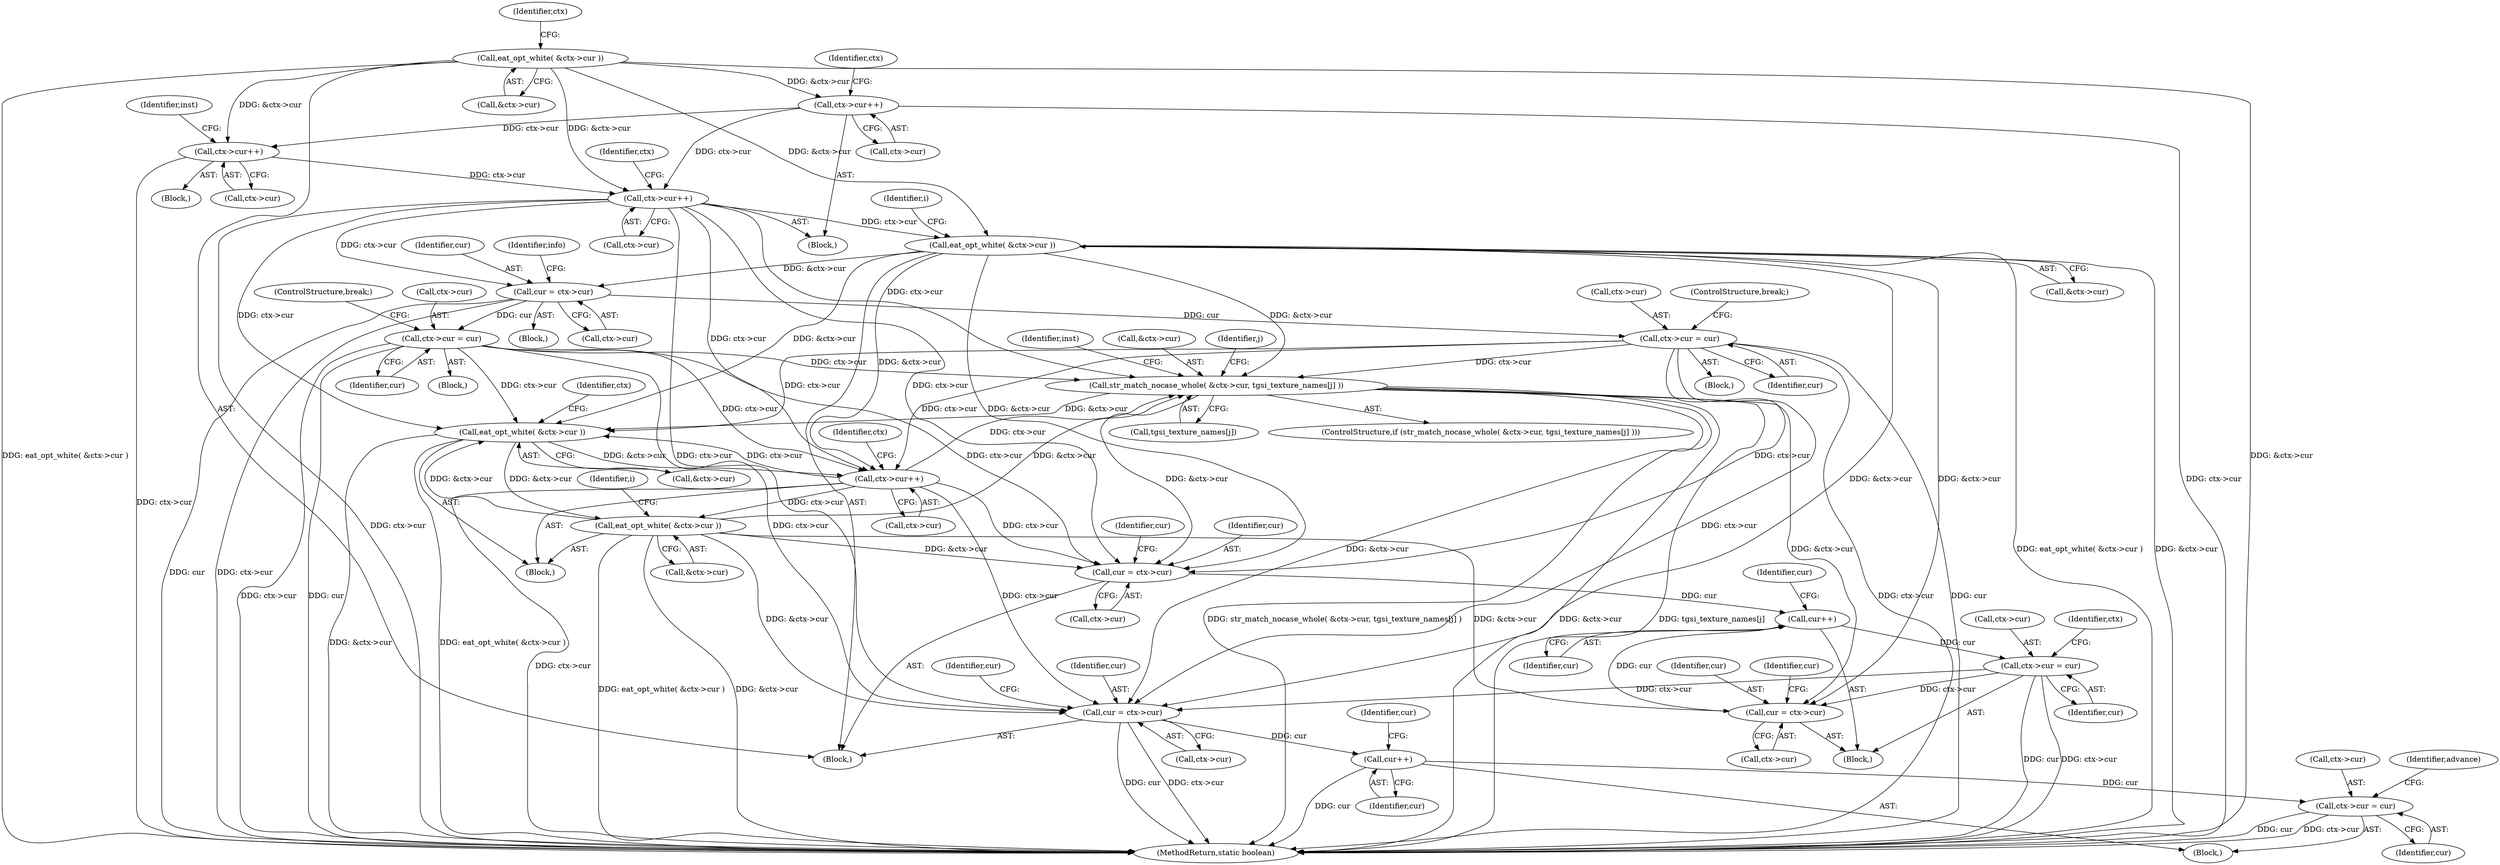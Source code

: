 digraph "0_virglrenderer_e534b51ca3c3cd25f3990589932a9ed711c59b27@array" {
"1002621" [label="(Call,str_match_nocase_whole( &ctx->cur, tgsi_texture_names[j] ))"];
"1002551" [label="(Call,ctx->cur++)"];
"1002533" [label="(Call,eat_opt_white( &ctx->cur ))"];
"1002431" [label="(Call,ctx->cur = cur)"];
"1002382" [label="(Call,cur = ctx->cur)"];
"1002363" [label="(Call,ctx->cur++)"];
"1002246" [label="(Call,eat_opt_white( &ctx->cur ))"];
"1002270" [label="(Call,ctx->cur++)"];
"1002282" [label="(Call,ctx->cur++)"];
"1002367" [label="(Call,eat_opt_white( &ctx->cur ))"];
"1002414" [label="(Call,ctx->cur = cur)"];
"1002555" [label="(Call,eat_opt_white( &ctx->cur ))"];
"1002621" [label="(Call,str_match_nocase_whole( &ctx->cur, tgsi_texture_names[j] ))"];
"1002655" [label="(Call,cur = ctx->cur)"];
"1002680" [label="(Call,cur++)"];
"1002685" [label="(Call,ctx->cur = cur)"];
"1002702" [label="(Call,cur = ctx->cur)"];
"1002717" [label="(Call,cur = ctx->cur)"];
"1002736" [label="(Call,cur++)"];
"1002768" [label="(Call,ctx->cur = cur)"];
"1002533" [label="(Call,eat_opt_white( &ctx->cur ))"];
"1002693" [label="(Identifier,ctx)"];
"1002655" [label="(Call,cur = ctx->cur)"];
"1002719" [label="(Call,ctx->cur)"];
"1002740" [label="(Identifier,cur)"];
"1002432" [label="(Call,ctx->cur)"];
"1002419" [label="(ControlStructure,break;)"];
"1002542" [label="(Identifier,ctx)"];
"1002703" [label="(Identifier,cur)"];
"1002436" [label="(ControlStructure,break;)"];
"1002363" [label="(Call,ctx->cur++)"];
"1002281" [label="(Block,)"];
"1002689" [label="(Identifier,cur)"];
"1002737" [label="(Identifier,cur)"];
"1002768" [label="(Call,ctx->cur = cur)"];
"1002367" [label="(Call,eat_opt_white( &ctx->cur ))"];
"1002622" [label="(Call,&ctx->cur)"];
"1002702" [label="(Call,cur = ctx->cur)"];
"1002626" [label="(Call,tgsi_texture_names[j])"];
"1002552" [label="(Call,ctx->cur)"];
"1002246" [label="(Call,eat_opt_white( &ctx->cur ))"];
"1002289" [label="(Identifier,inst)"];
"1002657" [label="(Call,ctx->cur)"];
"1002684" [label="(Identifier,cur)"];
"1002686" [label="(Call,ctx->cur)"];
"1002772" [label="(Identifier,cur)"];
"1002618" [label="(Identifier,j)"];
"1002769" [label="(Call,ctx->cur)"];
"1002532" [label="(Block,)"];
"1002430" [label="(Block,)"];
"1002282" [label="(Call,ctx->cur++)"];
"1002414" [label="(Call,ctx->cur = cur)"];
"1002717" [label="(Call,cur = ctx->cur)"];
"1002374" [label="(Identifier,i)"];
"1002382" [label="(Call,cur = ctx->cur)"];
"1002415" [label="(Call,ctx->cur)"];
"1002704" [label="(Call,ctx->cur)"];
"1002370" [label="(Identifier,ctx)"];
"1002270" [label="(Call,ctx->cur++)"];
"1002718" [label="(Identifier,cur)"];
"1002662" [label="(Identifier,cur)"];
"1002233" [label="(Block,)"];
"1002685" [label="(Call,ctx->cur = cur)"];
"1002724" [label="(Identifier,cur)"];
"1002255" [label="(Identifier,ctx)"];
"1002633" [label="(Identifier,inst)"];
"1002620" [label="(ControlStructure,if (str_match_nocase_whole( &ctx->cur, tgsi_texture_names[j] )))"];
"1002681" [label="(Identifier,cur)"];
"1002774" [label="(Identifier,advance)"];
"1002679" [label="(Block,)"];
"1002431" [label="(Call,ctx->cur = cur)"];
"1004167" [label="(MethodReturn,static boolean)"];
"1002621" [label="(Call,str_match_nocase_whole( &ctx->cur, tgsi_texture_names[j] ))"];
"1002709" [label="(Identifier,cur)"];
"1002551" [label="(Call,ctx->cur++)"];
"1002258" [label="(Block,)"];
"1002656" [label="(Identifier,cur)"];
"1002558" [label="(Identifier,ctx)"];
"1002435" [label="(Identifier,cur)"];
"1002247" [label="(Call,&ctx->cur)"];
"1002680" [label="(Call,cur++)"];
"1002736" [label="(Call,cur++)"];
"1002383" [label="(Identifier,cur)"];
"1002364" [label="(Call,ctx->cur)"];
"1002381" [label="(Block,)"];
"1002388" [label="(Identifier,info)"];
"1002734" [label="(Block,)"];
"1002562" [label="(Identifier,i)"];
"1002418" [label="(Identifier,cur)"];
"1002556" [label="(Call,&ctx->cur)"];
"1002278" [label="(Identifier,ctx)"];
"1002368" [label="(Call,&ctx->cur)"];
"1002283" [label="(Call,ctx->cur)"];
"1002413" [label="(Block,)"];
"1002384" [label="(Call,ctx->cur)"];
"1002555" [label="(Call,eat_opt_white( &ctx->cur ))"];
"1002534" [label="(Call,&ctx->cur)"];
"1002271" [label="(Call,ctx->cur)"];
"1002621" -> "1002620"  [label="AST: "];
"1002621" -> "1002626"  [label="CFG: "];
"1002622" -> "1002621"  [label="AST: "];
"1002626" -> "1002621"  [label="AST: "];
"1002633" -> "1002621"  [label="CFG: "];
"1002618" -> "1002621"  [label="CFG: "];
"1002621" -> "1004167"  [label="DDG: tgsi_texture_names[j]"];
"1002621" -> "1004167"  [label="DDG: str_match_nocase_whole( &ctx->cur, tgsi_texture_names[j] )"];
"1002621" -> "1004167"  [label="DDG: &ctx->cur"];
"1002621" -> "1002533"  [label="DDG: &ctx->cur"];
"1002551" -> "1002621"  [label="DDG: ctx->cur"];
"1002431" -> "1002621"  [label="DDG: ctx->cur"];
"1002363" -> "1002621"  [label="DDG: ctx->cur"];
"1002414" -> "1002621"  [label="DDG: ctx->cur"];
"1002555" -> "1002621"  [label="DDG: &ctx->cur"];
"1002367" -> "1002621"  [label="DDG: &ctx->cur"];
"1002621" -> "1002655"  [label="DDG: &ctx->cur"];
"1002621" -> "1002702"  [label="DDG: &ctx->cur"];
"1002621" -> "1002717"  [label="DDG: &ctx->cur"];
"1002551" -> "1002532"  [label="AST: "];
"1002551" -> "1002552"  [label="CFG: "];
"1002552" -> "1002551"  [label="AST: "];
"1002558" -> "1002551"  [label="CFG: "];
"1002551" -> "1004167"  [label="DDG: ctx->cur"];
"1002551" -> "1002533"  [label="DDG: ctx->cur"];
"1002533" -> "1002551"  [label="DDG: &ctx->cur"];
"1002431" -> "1002551"  [label="DDG: ctx->cur"];
"1002363" -> "1002551"  [label="DDG: ctx->cur"];
"1002414" -> "1002551"  [label="DDG: ctx->cur"];
"1002367" -> "1002551"  [label="DDG: &ctx->cur"];
"1002551" -> "1002555"  [label="DDG: ctx->cur"];
"1002551" -> "1002655"  [label="DDG: ctx->cur"];
"1002551" -> "1002717"  [label="DDG: ctx->cur"];
"1002533" -> "1002532"  [label="AST: "];
"1002533" -> "1002534"  [label="CFG: "];
"1002534" -> "1002533"  [label="AST: "];
"1002542" -> "1002533"  [label="CFG: "];
"1002533" -> "1004167"  [label="DDG: &ctx->cur"];
"1002533" -> "1004167"  [label="DDG: eat_opt_white( &ctx->cur )"];
"1002431" -> "1002533"  [label="DDG: ctx->cur"];
"1002363" -> "1002533"  [label="DDG: ctx->cur"];
"1002414" -> "1002533"  [label="DDG: ctx->cur"];
"1002555" -> "1002533"  [label="DDG: &ctx->cur"];
"1002367" -> "1002533"  [label="DDG: &ctx->cur"];
"1002533" -> "1002555"  [label="DDG: &ctx->cur"];
"1002431" -> "1002430"  [label="AST: "];
"1002431" -> "1002435"  [label="CFG: "];
"1002432" -> "1002431"  [label="AST: "];
"1002435" -> "1002431"  [label="AST: "];
"1002436" -> "1002431"  [label="CFG: "];
"1002431" -> "1004167"  [label="DDG: ctx->cur"];
"1002431" -> "1004167"  [label="DDG: cur"];
"1002382" -> "1002431"  [label="DDG: cur"];
"1002431" -> "1002655"  [label="DDG: ctx->cur"];
"1002431" -> "1002717"  [label="DDG: ctx->cur"];
"1002382" -> "1002381"  [label="AST: "];
"1002382" -> "1002384"  [label="CFG: "];
"1002383" -> "1002382"  [label="AST: "];
"1002384" -> "1002382"  [label="AST: "];
"1002388" -> "1002382"  [label="CFG: "];
"1002382" -> "1004167"  [label="DDG: cur"];
"1002382" -> "1004167"  [label="DDG: ctx->cur"];
"1002363" -> "1002382"  [label="DDG: ctx->cur"];
"1002367" -> "1002382"  [label="DDG: &ctx->cur"];
"1002382" -> "1002414"  [label="DDG: cur"];
"1002363" -> "1002258"  [label="AST: "];
"1002363" -> "1002364"  [label="CFG: "];
"1002364" -> "1002363"  [label="AST: "];
"1002370" -> "1002363"  [label="CFG: "];
"1002363" -> "1004167"  [label="DDG: ctx->cur"];
"1002246" -> "1002363"  [label="DDG: &ctx->cur"];
"1002270" -> "1002363"  [label="DDG: ctx->cur"];
"1002282" -> "1002363"  [label="DDG: ctx->cur"];
"1002363" -> "1002367"  [label="DDG: ctx->cur"];
"1002363" -> "1002655"  [label="DDG: ctx->cur"];
"1002363" -> "1002717"  [label="DDG: ctx->cur"];
"1002246" -> "1002233"  [label="AST: "];
"1002246" -> "1002247"  [label="CFG: "];
"1002247" -> "1002246"  [label="AST: "];
"1002255" -> "1002246"  [label="CFG: "];
"1002246" -> "1004167"  [label="DDG: eat_opt_white( &ctx->cur )"];
"1002246" -> "1004167"  [label="DDG: &ctx->cur"];
"1002246" -> "1002270"  [label="DDG: &ctx->cur"];
"1002246" -> "1002282"  [label="DDG: &ctx->cur"];
"1002246" -> "1002367"  [label="DDG: &ctx->cur"];
"1002270" -> "1002258"  [label="AST: "];
"1002270" -> "1002271"  [label="CFG: "];
"1002271" -> "1002270"  [label="AST: "];
"1002278" -> "1002270"  [label="CFG: "];
"1002270" -> "1004167"  [label="DDG: ctx->cur"];
"1002270" -> "1002282"  [label="DDG: ctx->cur"];
"1002282" -> "1002281"  [label="AST: "];
"1002282" -> "1002283"  [label="CFG: "];
"1002283" -> "1002282"  [label="AST: "];
"1002289" -> "1002282"  [label="CFG: "];
"1002282" -> "1004167"  [label="DDG: ctx->cur"];
"1002367" -> "1002233"  [label="AST: "];
"1002367" -> "1002368"  [label="CFG: "];
"1002368" -> "1002367"  [label="AST: "];
"1002374" -> "1002367"  [label="CFG: "];
"1002367" -> "1004167"  [label="DDG: eat_opt_white( &ctx->cur )"];
"1002367" -> "1004167"  [label="DDG: &ctx->cur"];
"1002367" -> "1002655"  [label="DDG: &ctx->cur"];
"1002367" -> "1002702"  [label="DDG: &ctx->cur"];
"1002367" -> "1002717"  [label="DDG: &ctx->cur"];
"1002414" -> "1002413"  [label="AST: "];
"1002414" -> "1002418"  [label="CFG: "];
"1002415" -> "1002414"  [label="AST: "];
"1002418" -> "1002414"  [label="AST: "];
"1002419" -> "1002414"  [label="CFG: "];
"1002414" -> "1004167"  [label="DDG: cur"];
"1002414" -> "1004167"  [label="DDG: ctx->cur"];
"1002414" -> "1002655"  [label="DDG: ctx->cur"];
"1002414" -> "1002717"  [label="DDG: ctx->cur"];
"1002555" -> "1002532"  [label="AST: "];
"1002555" -> "1002556"  [label="CFG: "];
"1002556" -> "1002555"  [label="AST: "];
"1002562" -> "1002555"  [label="CFG: "];
"1002555" -> "1004167"  [label="DDG: eat_opt_white( &ctx->cur )"];
"1002555" -> "1004167"  [label="DDG: &ctx->cur"];
"1002555" -> "1002655"  [label="DDG: &ctx->cur"];
"1002555" -> "1002702"  [label="DDG: &ctx->cur"];
"1002555" -> "1002717"  [label="DDG: &ctx->cur"];
"1002655" -> "1002233"  [label="AST: "];
"1002655" -> "1002657"  [label="CFG: "];
"1002656" -> "1002655"  [label="AST: "];
"1002657" -> "1002655"  [label="AST: "];
"1002662" -> "1002655"  [label="CFG: "];
"1002655" -> "1002680"  [label="DDG: cur"];
"1002680" -> "1002679"  [label="AST: "];
"1002680" -> "1002681"  [label="CFG: "];
"1002681" -> "1002680"  [label="AST: "];
"1002684" -> "1002680"  [label="CFG: "];
"1002702" -> "1002680"  [label="DDG: cur"];
"1002680" -> "1002685"  [label="DDG: cur"];
"1002685" -> "1002679"  [label="AST: "];
"1002685" -> "1002689"  [label="CFG: "];
"1002686" -> "1002685"  [label="AST: "];
"1002689" -> "1002685"  [label="AST: "];
"1002693" -> "1002685"  [label="CFG: "];
"1002685" -> "1004167"  [label="DDG: cur"];
"1002685" -> "1004167"  [label="DDG: ctx->cur"];
"1002685" -> "1002702"  [label="DDG: ctx->cur"];
"1002685" -> "1002717"  [label="DDG: ctx->cur"];
"1002702" -> "1002679"  [label="AST: "];
"1002702" -> "1002704"  [label="CFG: "];
"1002703" -> "1002702"  [label="AST: "];
"1002704" -> "1002702"  [label="AST: "];
"1002709" -> "1002702"  [label="CFG: "];
"1002717" -> "1002233"  [label="AST: "];
"1002717" -> "1002719"  [label="CFG: "];
"1002718" -> "1002717"  [label="AST: "];
"1002719" -> "1002717"  [label="AST: "];
"1002724" -> "1002717"  [label="CFG: "];
"1002717" -> "1004167"  [label="DDG: ctx->cur"];
"1002717" -> "1004167"  [label="DDG: cur"];
"1002717" -> "1002736"  [label="DDG: cur"];
"1002736" -> "1002734"  [label="AST: "];
"1002736" -> "1002737"  [label="CFG: "];
"1002737" -> "1002736"  [label="AST: "];
"1002740" -> "1002736"  [label="CFG: "];
"1002736" -> "1004167"  [label="DDG: cur"];
"1002736" -> "1002768"  [label="DDG: cur"];
"1002768" -> "1002734"  [label="AST: "];
"1002768" -> "1002772"  [label="CFG: "];
"1002769" -> "1002768"  [label="AST: "];
"1002772" -> "1002768"  [label="AST: "];
"1002774" -> "1002768"  [label="CFG: "];
"1002768" -> "1004167"  [label="DDG: cur"];
"1002768" -> "1004167"  [label="DDG: ctx->cur"];
}
